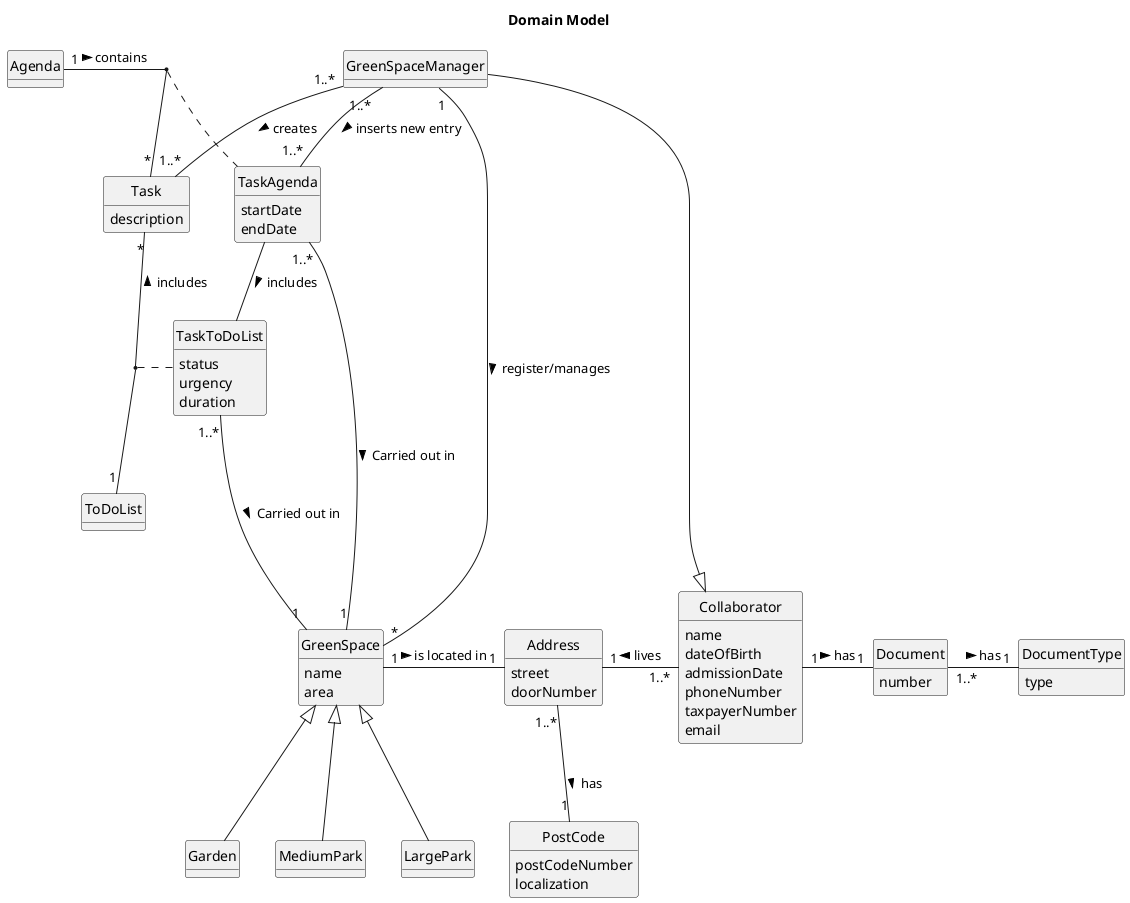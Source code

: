 @startuml
skinparam monochrome true
skinparam packageStyle rectangle
skinparam shadowing false
skinparam classAttributeIconSize 0
hide circle
hide methods

title Domain Model

class Collaborator {
    name
    dateOfBirth
    admissionDate
    phoneNumber
    taxpayerNumber
    email
}

class Document{
    number
}

class DocumentType{
    type
}

class Address {
    street
    doorNumber
}

class PostCode{
    postCodeNumber
    localization
}

class GreenSpaceManager {
}

class GreenSpace {
    name
    area
}

class Garden {
}

class MediumPark {
}

class LargePark {
}

class ToDoList {
}

class TaskToDoList{
    status
    urgency
    duration
}

class TaskAgenda{
    startDate
    endDate
}

class Task {
    description
}

class Agenda{
}

Address "1..*" -- "1" PostCode : has >

Document "1..*" - "1" DocumentType : has >

'-------------Collaborator-------------
Collaborator "1" - "1" Document : has >
GreenSpaceManager  -|>  Collaborator
Address "1" - "1..*" Collaborator : lives <

'-------------GreenSpaceManager-------------
GreenSpaceManager "1" - "*" GreenSpace : register/manages >
GreenSpaceManager "1..*" -- "1..*" Task : creates >
GreenSpaceManager "1..*" - "1..*" TaskAgenda : inserts new entry >

'-------------GreenSpace-------------
GreenSpace "1" - "1" Address : is located in >
GreenSpace <|-- Garden
GreenSpace <|-- MediumPark
GreenSpace <|-- LargePark

'-------------Task-------------
TaskAgenda "1..*" ---- "1" GreenSpace :  Carried out in  >
TaskToDoList "1..*" --- "1" GreenSpace :  Carried out in  >

Task "*" -- "1" ToDoList : includes <

Agenda "1" - "*" Task : contains >


(Task,ToDoList) .. TaskToDoList
(Task,Agenda) .. TaskAgenda

TaskAgenda - TaskToDoList : includes >
@enduml
